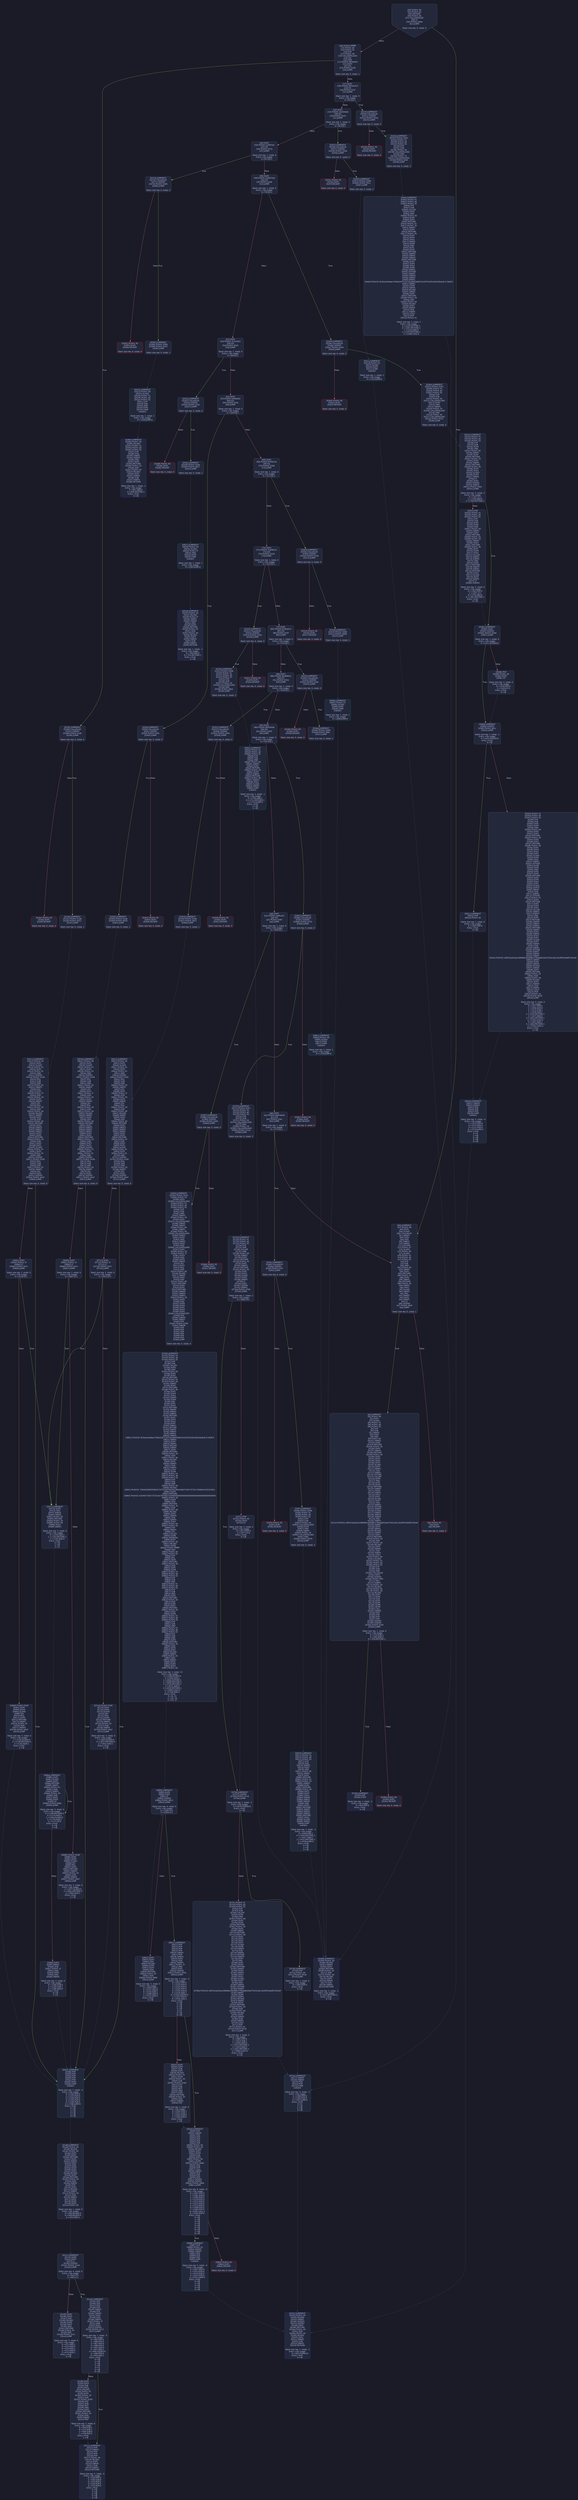 digraph G {
    node [shape=box, style="filled, rounded", color="#565f89", fontcolor="#c0caf5", fontname="Helvetica", fillcolor="#24283b"];
    edge [color="#414868", fontcolor="#c0caf5", fontname="Helvetica"];
    bgcolor="#1a1b26";
    0 [ label = "[00] PUSH1 60
[02] PUSH1 40
[04] MSTORE
[05] PUSH1 04
[07] CALLDATASIZE
[08] LT
[09] PUSH2 00b6
[0c] JUMPI

Stack size req: 0, sizeΔ: 0
" shape = invhouse]
    1 [ label = "[0d] PUSH4 ffffffff
[12] PUSH1 e0
[14] PUSH1 02
[16] EXP
[17] PUSH1 00
[19] CALLDATALOAD
[1a] DIV
[1b] AND
[1c] PUSH4 06fdde03
[21] DUP2
[22] EQ
[23] PUSH2 0195
[26] JUMPI

Stack size req: 0, sizeΔ: 1
"]
    2 [ label = "[27] DUP1
[28] PUSH4 095ea7b3
[2d] EQ
[2e] PUSH2 021f
[31] JUMPI

Stack size req: 1, sizeΔ: 0
Entry->Op usage:
	0->45:EQ:1
"]
    3 [ label = "[32] DUP1
[33] PUSH4 18160ddd
[38] EQ
[39] PUSH2 0255
[3c] JUMPI

Stack size req: 1, sizeΔ: 0
Entry->Op usage:
	0->56:EQ:1
"]
    4 [ label = "[3d] DUP1
[3e] PUSH4 2194f3a2
[43] EQ
[44] PUSH2 027a
[47] JUMPI

Stack size req: 1, sizeΔ: 0
Entry->Op usage:
	0->67:EQ:1
"]
    5 [ label = "[48] DUP1
[49] PUSH4 23b872dd
[4e] EQ
[4f] PUSH2 02a9
[52] JUMPI

Stack size req: 1, sizeΔ: 0
Entry->Op usage:
	0->78:EQ:1
"]
    6 [ label = "[53] DUP1
[54] PUSH4 313ce567
[59] EQ
[5a] PUSH2 02d1
[5d] JUMPI

Stack size req: 1, sizeΔ: 0
Entry->Op usage:
	0->89:EQ:1
"]
    7 [ label = "[5e] DUP1
[5f] PUSH4 54fd4d50
[64] EQ
[65] PUSH2 02fa
[68] JUMPI

Stack size req: 1, sizeΔ: 0
Entry->Op usage:
	0->100:EQ:1
"]
    8 [ label = "[69] DUP1
[6a] PUSH4 65f2bc2e
[6f] EQ
[70] PUSH2 030d
[73] JUMPI

Stack size req: 1, sizeΔ: 0
Entry->Op usage:
	0->111:EQ:1
"]
    9 [ label = "[74] DUP1
[75] PUSH4 70a08231
[7a] EQ
[7b] PUSH2 0320
[7e] JUMPI

Stack size req: 1, sizeΔ: 0
Entry->Op usage:
	0->122:EQ:1
"]
    10 [ label = "[7f] DUP1
[80] PUSH4 933ba413
[85] EQ
[86] PUSH2 033f
[89] JUMPI

Stack size req: 1, sizeΔ: 0
Entry->Op usage:
	0->133:EQ:1
"]
    11 [ label = "[8a] DUP1
[8b] PUSH4 95d89b41
[90] EQ
[91] PUSH2 0352
[94] JUMPI

Stack size req: 1, sizeΔ: 0
Entry->Op usage:
	0->144:EQ:1
"]
    12 [ label = "[95] DUP1
[96] PUSH4 a9059cbb
[9b] EQ
[9c] PUSH2 0365
[9f] JUMPI

Stack size req: 1, sizeΔ: 0
Entry->Op usage:
	0->155:EQ:1
"]
    13 [ label = "[a0] DUP1
[a1] PUSH4 cae9ca51
[a6] EQ
[a7] PUSH2 0387
[aa] JUMPI

Stack size req: 1, sizeΔ: 0
Entry->Op usage:
	0->166:EQ:1
"]
    14 [ label = "[ab] DUP1
[ac] PUSH4 dd62ed3e
[b1] EQ
[b2] PUSH2 03ec
[b5] JUMPI

Stack size req: 1, sizeΔ: 0
Entry->Op usage:
	0->177:EQ:1
"]
    15 [ label = "[b6] JUMPDEST
[b7] PUSH1 08
[b9] DUP1
[ba] SLOAD
[bb] CALLVALUE
[bc] SWAP1
[bd] DUP2
[be] ADD
[bf] SWAP1
[c0] SWAP2
[c1] SSTORE
[c2] PUSH1 07
[c4] SLOAD
[c5] PUSH1 09
[c7] SLOAD
[c8] PUSH1 01
[ca] PUSH1 a0
[cc] PUSH1 02
[ce] EXP
[cf] SUB
[d0] AND
[d1] PUSH1 00
[d3] SWAP1
[d4] DUP2
[d5] MSTORE
[d6] PUSH1 20
[d8] DUP2
[d9] SWAP1
[da] MSTORE
[db] PUSH1 40
[dd] SWAP1
[de] SHA3
[df] SLOAD
[e0] SWAP2
[e1] MUL
[e2] SWAP1
[e3] DUP2
[e4] SWAP1
[e5] LT
[e6] ISZERO
[e7] PUSH2 00ef
[ea] JUMPI

Stack size req: 0, sizeΔ: 1
"]
    16 [ label = "[eb] PUSH1 00
[ed] DUP1
[ee] REVERT

Stack size req: 0, sizeΔ: 0
" color = "red"]
    17 [ label = "[ef] JUMPDEST
[f0] PUSH1 09
[f2] DUP1
[f3] SLOAD
[f4] PUSH1 01
[f6] PUSH1 a0
[f8] PUSH1 02
[fa] EXP
[fb] SUB
[fc] SWAP1
[fd] DUP2
[fe] AND
[ff] PUSH1 00
[0101] SWAP1
[0102] DUP2
[0103] MSTORE
[0104] PUSH1 20
[0106] DUP2
[0107] SWAP1
[0108] MSTORE
[0109] PUSH1 40
[010b] DUP1
[010c] DUP3
[010d] SHA3
[010e] DUP1
[010f] SLOAD
[0110] DUP7
[0111] SWAP1
[0112] SUB
[0113] SWAP1
[0114] SSTORE
[0115] CALLER
[0116] DUP4
[0117] AND
[0118] DUP1
[0119] DUP4
[011a] MSTORE
[011b] SWAP2
[011c] DUP2
[011d] SWAP1
[011e] SHA3
[011f] DUP1
[0120] SLOAD
[0121] DUP7
[0122] ADD
[0123] SWAP1
[0124] SSTORE
[0125] SWAP3
[0126] SLOAD
[0127] SWAP1
[0128] SWAP3
[0129] SWAP2
[012a] AND
[012b] SWAP1
[012c] PUSH32 ddf252ad1be2c89b69c2b068fc378daa952ba7f163c4a11628f55a4df523b3ef
[014d] SWAP1
[014e] DUP5
[014f] SWAP1
[0150] MLOAD
[0151] SWAP1
[0152] DUP2
[0153] MSTORE
[0154] PUSH1 20
[0156] ADD
[0157] PUSH1 40
[0159] MLOAD
[015a] DUP1
[015b] SWAP2
[015c] SUB
[015d] SWAP1
[015e] LOG3
[015f] PUSH1 09
[0161] SLOAD
[0162] PUSH1 01
[0164] PUSH1 a0
[0166] PUSH1 02
[0168] EXP
[0169] SUB
[016a] AND
[016b] CALLVALUE
[016c] DUP1
[016d] ISZERO
[016e] PUSH2 08fc
[0171] MUL
[0172] SWAP1
[0173] PUSH1 40
[0175] MLOAD
[0176] PUSH1 00
[0178] PUSH1 40
[017a] MLOAD
[017b] DUP1
[017c] DUP4
[017d] SUB
[017e] DUP2
[017f] DUP6
[0180] DUP9
[0181] DUP9
[0182] CALL
[0183] SWAP4
[0184] POP
[0185] POP
[0186] POP
[0187] POP
[0188] ISZERO
[0189] ISZERO
[018a] PUSH2 0192
[018d] JUMPI

Stack size req: 1, sizeΔ: 0
Entry->Op usage:
	0->274:SUB:1
	0->290:ADD:0
	0->339:MSTORE:1
"]
    18 [ label = "[018e] PUSH1 00
[0190] DUP1
[0191] REVERT

Stack size req: 0, sizeΔ: 0
" color = "red"]
    19 [ label = "[0192] JUMPDEST
[0193] POP
[0194] STOP

Stack size req: 1, sizeΔ: -1
Entry->Op usage:
	0->403:POP:0
Entry->Exit:
	0->😵
" color = "darkblue"]
    20 [ label = "[0195] JUMPDEST
[0196] CALLVALUE
[0197] ISZERO
[0198] PUSH2 01a0
[019b] JUMPI

Stack size req: 0, sizeΔ: 0
"]
    21 [ label = "[019c] PUSH1 00
[019e] DUP1
[019f] REVERT

Stack size req: 0, sizeΔ: 0
" color = "red"]
    22 [ label = "[01a0] JUMPDEST
[01a1] PUSH2 01a8
[01a4] PUSH2 0411
[01a7] JUMP

Stack size req: 0, sizeΔ: 1
"]
    23 [ label = "[01a8] JUMPDEST
[01a9] PUSH1 40
[01ab] MLOAD
[01ac] PUSH1 20
[01ae] DUP1
[01af] DUP3
[01b0] MSTORE
[01b1] DUP2
[01b2] SWAP1
[01b3] DUP2
[01b4] ADD
[01b5] DUP4
[01b6] DUP2
[01b7] DUP2
[01b8] MLOAD
[01b9] DUP2
[01ba] MSTORE
[01bb] PUSH1 20
[01bd] ADD
[01be] SWAP2
[01bf] POP
[01c0] DUP1
[01c1] MLOAD
[01c2] SWAP1
[01c3] PUSH1 20
[01c5] ADD
[01c6] SWAP1
[01c7] DUP1
[01c8] DUP4
[01c9] DUP4
[01ca] PUSH1 00

Stack size req: 1, sizeΔ: 9
Entry->Op usage:
	0->440:MLOAD:0
	0->449:MLOAD:0
	0->453:ADD:1
"]
    24 [ label = "[01cc] JUMPDEST
[01cd] DUP4
[01ce] DUP2
[01cf] LT
[01d0] ISZERO
[01d1] PUSH2 01e4
[01d4] JUMPI

Stack size req: 4, sizeΔ: 0
Entry->Op usage:
	0->463:LT:0
	3->463:LT:1
"]
    25 [ label = "[01d5] DUP1
[01d6] DUP3
[01d7] ADD
[01d8] MLOAD
[01d9] DUP4
[01da] DUP3
[01db] ADD
[01dc] MSTORE
[01dd] PUSH1 20
[01df] ADD
[01e0] PUSH2 01cc
[01e3] JUMP

Stack size req: 3, sizeΔ: 0
Entry->Op usage:
	0->471:ADD:1
	0->475:ADD:0
	0->479:ADD:1
	1->471:ADD:0
	2->475:ADD:1
Entry->Exit:
	0->😵
"]
    26 [ label = "[01e4] JUMPDEST
[01e5] POP
[01e6] POP
[01e7] POP
[01e8] POP
[01e9] SWAP1
[01ea] POP
[01eb] SWAP1
[01ec] DUP2
[01ed] ADD
[01ee] SWAP1
[01ef] PUSH1 1f
[01f1] AND
[01f2] DUP1
[01f3] ISZERO
[01f4] PUSH2 0211
[01f7] JUMPI

Stack size req: 7, sizeΔ: -5
Entry->Op usage:
	0->485:POP:0
	1->486:POP:0
	2->487:POP:0
	3->488:POP:0
	4->493:ADD:0
	4->497:AND:1
	4->499:ISZERO:0
	5->490:POP:0
	6->493:ADD:1
Entry->Exit:
	0->😵
	1->😵
	2->😵
	3->😵
	4->0
	5->😵
	6->😵
"]
    27 [ label = "[01f8] DUP1
[01f9] DUP3
[01fa] SUB
[01fb] DUP1
[01fc] MLOAD
[01fd] PUSH1 01
[01ff] DUP4
[0200] PUSH1 20
[0202] SUB
[0203] PUSH2 0100
[0206] EXP
[0207] SUB
[0208] NOT
[0209] AND
[020a] DUP2
[020b] MSTORE
[020c] PUSH1 20
[020e] ADD
[020f] SWAP2
[0210] POP

Stack size req: 2, sizeΔ: 0
Entry->Op usage:
	0->506:SUB:1
	0->514:SUB:1
	1->506:SUB:0
	1->528:POP:0
Entry->Exit:
	1->😵
"]
    28 [ label = "[0211] JUMPDEST
[0212] POP
[0213] SWAP3
[0214] POP
[0215] POP
[0216] POP
[0217] PUSH1 40
[0219] MLOAD
[021a] DUP1
[021b] SWAP2
[021c] SUB
[021d] SWAP1
[021e] RETURN

Stack size req: 5, sizeΔ: -5
Entry->Op usage:
	0->530:POP:0
	1->540:SUB:0
	2->533:POP:0
	3->534:POP:0
	4->532:POP:0
Entry->Exit:
	0->😵
	1->😵
	2->😵
	3->😵
	4->😵
" color = "darkblue"]
    29 [ label = "[021f] JUMPDEST
[0220] CALLVALUE
[0221] ISZERO
[0222] PUSH2 022a
[0225] JUMPI

Stack size req: 0, sizeΔ: 0
"]
    30 [ label = "[0226] PUSH1 00
[0228] DUP1
[0229] REVERT

Stack size req: 0, sizeΔ: 0
" color = "red"]
    31 [ label = "[022a] JUMPDEST
[022b] PUSH2 0241
[022e] PUSH1 01
[0230] PUSH1 a0
[0232] PUSH1 02
[0234] EXP
[0235] SUB
[0236] PUSH1 04
[0238] CALLDATALOAD
[0239] AND
[023a] PUSH1 24
[023c] CALLDATALOAD
[023d] PUSH2 04af
[0240] JUMP

Stack size req: 0, sizeΔ: 3
"]
    32 [ label = "[0241] JUMPDEST
[0242] PUSH1 40
[0244] MLOAD
[0245] SWAP1
[0246] ISZERO
[0247] ISZERO
[0248] DUP2
[0249] MSTORE
[024a] PUSH1 20
[024c] ADD
[024d] PUSH1 40
[024f] MLOAD
[0250] DUP1
[0251] SWAP2
[0252] SUB
[0253] SWAP1
[0254] RETURN

Stack size req: 1, sizeΔ: -1
Entry->Op usage:
	0->582:ISZERO:0
Entry->Exit:
	0->😵
" color = "darkblue"]
    33 [ label = "[0255] JUMPDEST
[0256] CALLVALUE
[0257] ISZERO
[0258] PUSH2 0260
[025b] JUMPI

Stack size req: 0, sizeΔ: 0
"]
    34 [ label = "[025c] PUSH1 00
[025e] DUP1
[025f] REVERT

Stack size req: 0, sizeΔ: 0
" color = "red"]
    35 [ label = "[0260] JUMPDEST
[0261] PUSH2 0268
[0264] PUSH2 051c
[0267] JUMP

Stack size req: 0, sizeΔ: 1
"]
    36 [ label = "[0268] JUMPDEST
[0269] PUSH1 40
[026b] MLOAD
[026c] SWAP1
[026d] DUP2
[026e] MSTORE
[026f] PUSH1 20
[0271] ADD
[0272] PUSH1 40
[0274] MLOAD
[0275] DUP1
[0276] SWAP2
[0277] SUB
[0278] SWAP1
[0279] RETURN

Stack size req: 1, sizeΔ: -1
Entry->Op usage:
	0->622:MSTORE:1
Entry->Exit:
	0->😵
" color = "darkblue"]
    37 [ label = "[027a] JUMPDEST
[027b] CALLVALUE
[027c] ISZERO
[027d] PUSH2 0285
[0280] JUMPI

Stack size req: 0, sizeΔ: 0
"]
    38 [ label = "[0281] PUSH1 00
[0283] DUP1
[0284] REVERT

Stack size req: 0, sizeΔ: 0
" color = "red"]
    39 [ label = "[0285] JUMPDEST
[0286] PUSH2 028d
[0289] PUSH2 0522
[028c] JUMP

Stack size req: 0, sizeΔ: 1
"]
    40 [ label = "[028d] JUMPDEST
[028e] PUSH1 40
[0290] MLOAD
[0291] PUSH1 01
[0293] PUSH1 a0
[0295] PUSH1 02
[0297] EXP
[0298] SUB
[0299] SWAP1
[029a] SWAP2
[029b] AND
[029c] DUP2
[029d] MSTORE
[029e] PUSH1 20
[02a0] ADD
[02a1] PUSH1 40
[02a3] MLOAD
[02a4] DUP1
[02a5] SWAP2
[02a6] SUB
[02a7] SWAP1
[02a8] RETURN

Stack size req: 1, sizeΔ: -1
Entry->Op usage:
	0->667:AND:0
	0->669:MSTORE:1
Entry->Exit:
	0->😵
" color = "darkblue"]
    41 [ label = "[02a9] JUMPDEST
[02aa] CALLVALUE
[02ab] ISZERO
[02ac] PUSH2 02b4
[02af] JUMPI

Stack size req: 0, sizeΔ: 0
"]
    42 [ label = "[02b0] PUSH1 00
[02b2] DUP1
[02b3] REVERT

Stack size req: 0, sizeΔ: 0
" color = "red"]
    43 [ label = "[02b4] JUMPDEST
[02b5] PUSH2 0241
[02b8] PUSH1 01
[02ba] PUSH1 a0
[02bc] PUSH1 02
[02be] EXP
[02bf] SUB
[02c0] PUSH1 04
[02c2] CALLDATALOAD
[02c3] DUP2
[02c4] AND
[02c5] SWAP1
[02c6] PUSH1 24
[02c8] CALLDATALOAD
[02c9] AND
[02ca] PUSH1 44
[02cc] CALLDATALOAD
[02cd] PUSH2 0531
[02d0] JUMP

Stack size req: 0, sizeΔ: 4
"]
    44 [ label = "[02d1] JUMPDEST
[02d2] CALLVALUE
[02d3] ISZERO
[02d4] PUSH2 02dc
[02d7] JUMPI

Stack size req: 0, sizeΔ: 0
"]
    45 [ label = "[02d8] PUSH1 00
[02da] DUP1
[02db] REVERT

Stack size req: 0, sizeΔ: 0
" color = "red"]
    46 [ label = "[02dc] JUMPDEST
[02dd] PUSH2 02e4
[02e0] PUSH2 0627
[02e3] JUMP

Stack size req: 0, sizeΔ: 1
"]
    47 [ label = "[02e4] JUMPDEST
[02e5] PUSH1 40
[02e7] MLOAD
[02e8] PUSH1 ff
[02ea] SWAP1
[02eb] SWAP2
[02ec] AND
[02ed] DUP2
[02ee] MSTORE
[02ef] PUSH1 20
[02f1] ADD
[02f2] PUSH1 40
[02f4] MLOAD
[02f5] DUP1
[02f6] SWAP2
[02f7] SUB
[02f8] SWAP1
[02f9] RETURN

Stack size req: 1, sizeΔ: -1
Entry->Op usage:
	0->748:AND:0
	0->750:MSTORE:1
Entry->Exit:
	0->😵
" color = "darkblue"]
    48 [ label = "[02fa] JUMPDEST
[02fb] CALLVALUE
[02fc] ISZERO
[02fd] PUSH2 0305
[0300] JUMPI

Stack size req: 0, sizeΔ: 0
"]
    49 [ label = "[0301] PUSH1 00
[0303] DUP1
[0304] REVERT

Stack size req: 0, sizeΔ: 0
" color = "red"]
    50 [ label = "[0305] JUMPDEST
[0306] PUSH2 01a8
[0309] PUSH2 0630
[030c] JUMP

Stack size req: 0, sizeΔ: 1
"]
    51 [ label = "[030d] JUMPDEST
[030e] CALLVALUE
[030f] ISZERO
[0310] PUSH2 0318
[0313] JUMPI

Stack size req: 0, sizeΔ: 0
"]
    52 [ label = "[0314] PUSH1 00
[0316] DUP1
[0317] REVERT

Stack size req: 0, sizeΔ: 0
" color = "red"]
    53 [ label = "[0318] JUMPDEST
[0319] PUSH2 0268
[031c] PUSH2 069b
[031f] JUMP

Stack size req: 0, sizeΔ: 1
"]
    54 [ label = "[0320] JUMPDEST
[0321] CALLVALUE
[0322] ISZERO
[0323] PUSH2 032b
[0326] JUMPI

Stack size req: 0, sizeΔ: 0
"]
    55 [ label = "[0327] PUSH1 00
[0329] DUP1
[032a] REVERT

Stack size req: 0, sizeΔ: 0
" color = "red"]
    56 [ label = "[032b] JUMPDEST
[032c] PUSH2 0268
[032f] PUSH1 01
[0331] PUSH1 a0
[0333] PUSH1 02
[0335] EXP
[0336] SUB
[0337] PUSH1 04
[0339] CALLDATALOAD
[033a] AND
[033b] PUSH2 06a1
[033e] JUMP

Stack size req: 0, sizeΔ: 2
"]
    57 [ label = "[033f] JUMPDEST
[0340] CALLVALUE
[0341] ISZERO
[0342] PUSH2 034a
[0345] JUMPI

Stack size req: 0, sizeΔ: 0
"]
    58 [ label = "[0346] PUSH1 00
[0348] DUP1
[0349] REVERT

Stack size req: 0, sizeΔ: 0
" color = "red"]
    59 [ label = "[034a] JUMPDEST
[034b] PUSH2 0268
[034e] PUSH2 06bc
[0351] JUMP

Stack size req: 0, sizeΔ: 1
"]
    60 [ label = "[0352] JUMPDEST
[0353] CALLVALUE
[0354] ISZERO
[0355] PUSH2 035d
[0358] JUMPI

Stack size req: 0, sizeΔ: 0
"]
    61 [ label = "[0359] PUSH1 00
[035b] DUP1
[035c] REVERT

Stack size req: 0, sizeΔ: 0
" color = "red"]
    62 [ label = "[035d] JUMPDEST
[035e] PUSH2 01a8
[0361] PUSH2 06c2
[0364] JUMP

Stack size req: 0, sizeΔ: 1
"]
    63 [ label = "[0365] JUMPDEST
[0366] CALLVALUE
[0367] ISZERO
[0368] PUSH2 0370
[036b] JUMPI

Stack size req: 0, sizeΔ: 0
"]
    64 [ label = "[036c] PUSH1 00
[036e] DUP1
[036f] REVERT

Stack size req: 0, sizeΔ: 0
" color = "red"]
    65 [ label = "[0370] JUMPDEST
[0371] PUSH2 0241
[0374] PUSH1 01
[0376] PUSH1 a0
[0378] PUSH1 02
[037a] EXP
[037b] SUB
[037c] PUSH1 04
[037e] CALLDATALOAD
[037f] AND
[0380] PUSH1 24
[0382] CALLDATALOAD
[0383] PUSH2 072d
[0386] JUMP

Stack size req: 0, sizeΔ: 3
"]
    66 [ label = "[0387] JUMPDEST
[0388] CALLVALUE
[0389] ISZERO
[038a] PUSH2 0392
[038d] JUMPI

Stack size req: 0, sizeΔ: 0
"]
    67 [ label = "[038e] PUSH1 00
[0390] DUP1
[0391] REVERT

Stack size req: 0, sizeΔ: 0
" color = "red"]
    68 [ label = "[0392] JUMPDEST
[0393] PUSH2 0241
[0396] PUSH1 04
[0398] DUP1
[0399] CALLDATALOAD
[039a] PUSH1 01
[039c] PUSH1 a0
[039e] PUSH1 02
[03a0] EXP
[03a1] SUB
[03a2] AND
[03a3] SWAP1
[03a4] PUSH1 24
[03a6] DUP1
[03a7] CALLDATALOAD
[03a8] SWAP2
[03a9] SWAP1
[03aa] PUSH1 64
[03ac] SWAP1
[03ad] PUSH1 44
[03af] CALLDATALOAD
[03b0] SWAP1
[03b1] DUP2
[03b2] ADD
[03b3] SWAP1
[03b4] DUP4
[03b5] ADD
[03b6] CALLDATALOAD
[03b7] DUP1
[03b8] PUSH1 20
[03ba] PUSH1 1f
[03bc] DUP3
[03bd] ADD
[03be] DUP2
[03bf] SWAP1
[03c0] DIV
[03c1] DUP2
[03c2] MUL
[03c3] ADD
[03c4] PUSH1 40
[03c6] MLOAD
[03c7] SWAP1
[03c8] DUP2
[03c9] ADD
[03ca] PUSH1 40
[03cc] MSTORE
[03cd] DUP2
[03ce] DUP2
[03cf] MSTORE
[03d0] SWAP3
[03d1] SWAP2
[03d2] SWAP1
[03d3] PUSH1 20
[03d5] DUP5
[03d6] ADD
[03d7] DUP4
[03d8] DUP4
[03d9] DUP1
[03da] DUP3
[03db] DUP5
[03dc] CALLDATACOPY
[03dd] POP
[03de] SWAP5
[03df] SWAP7
[03e0] POP
[03e1] PUSH2 07d0
[03e4] SWAP6
[03e5] POP
[03e6] POP
[03e7] POP
[03e8] POP
[03e9] POP
[03ea] POP
[03eb] JUMP

Stack size req: 0, sizeΔ: 4
"]
    69 [ label = "[03ec] JUMPDEST
[03ed] CALLVALUE
[03ee] ISZERO
[03ef] PUSH2 03f7
[03f2] JUMPI

Stack size req: 0, sizeΔ: 0
"]
    70 [ label = "[03f3] PUSH1 00
[03f5] DUP1
[03f6] REVERT

Stack size req: 0, sizeΔ: 0
" color = "red"]
    71 [ label = "[03f7] JUMPDEST
[03f8] PUSH2 0268
[03fb] PUSH1 01
[03fd] PUSH1 a0
[03ff] PUSH1 02
[0401] EXP
[0402] SUB
[0403] PUSH1 04
[0405] CALLDATALOAD
[0406] DUP2
[0407] AND
[0408] SWAP1
[0409] PUSH1 24
[040b] CALLDATALOAD
[040c] AND
[040d] PUSH2 0970
[0410] JUMP

Stack size req: 0, sizeΔ: 3
"]
    72 [ label = "[0411] JUMPDEST
[0412] PUSH1 03
[0414] DUP1
[0415] SLOAD
[0416] PUSH1 01
[0418] DUP2
[0419] PUSH1 01
[041b] AND
[041c] ISZERO
[041d] PUSH2 0100
[0420] MUL
[0421] SUB
[0422] AND
[0423] PUSH1 02
[0425] SWAP1
[0426] DIV
[0427] DUP1
[0428] PUSH1 1f
[042a] ADD
[042b] PUSH1 20
[042d] DUP1
[042e] SWAP2
[042f] DIV
[0430] MUL
[0431] PUSH1 20
[0433] ADD
[0434] PUSH1 40
[0436] MLOAD
[0437] SWAP1
[0438] DUP2
[0439] ADD
[043a] PUSH1 40
[043c] MSTORE
[043d] DUP1
[043e] SWAP3
[043f] SWAP2
[0440] SWAP1
[0441] DUP2
[0442] DUP2
[0443] MSTORE
[0444] PUSH1 20
[0446] ADD
[0447] DUP3
[0448] DUP1
[0449] SLOAD
[044a] PUSH1 01
[044c] DUP2
[044d] PUSH1 01
[044f] AND
[0450] ISZERO
[0451] PUSH2 0100
[0454] MUL
[0455] SUB
[0456] AND
[0457] PUSH1 02
[0459] SWAP1
[045a] DIV
[045b] DUP1
[045c] ISZERO
[045d] PUSH2 04a7
[0460] JUMPI

Stack size req: 0, sizeΔ: 6
"]
    73 [ label = "[0461] DUP1
[0462] PUSH1 1f
[0464] LT
[0465] PUSH2 047c
[0468] JUMPI

Stack size req: 1, sizeΔ: 0
Entry->Op usage:
	0->1124:LT:1
"]
    74 [ label = "[0469] PUSH2 0100
[046c] DUP1
[046d] DUP4
[046e] SLOAD
[046f] DIV
[0470] MUL
[0471] DUP4
[0472] MSTORE
[0473] SWAP2
[0474] PUSH1 20
[0476] ADD
[0477] SWAP2
[0478] PUSH2 04a7
[047b] JUMP

Stack size req: 3, sizeΔ: 0
Entry->Op usage:
	1->1134:SLOAD:0
	2->1138:MSTORE:0
	2->1142:ADD:1
Entry->Exit:
	2->😵
"]
    75 [ label = "[047c] JUMPDEST
[047d] DUP3
[047e] ADD
[047f] SWAP2
[0480] SWAP1
[0481] PUSH1 00
[0483] MSTORE
[0484] PUSH1 20
[0486] PUSH1 00
[0488] SHA3
[0489] SWAP1

Stack size req: 3, sizeΔ: 0
Entry->Op usage:
	0->1150:ADD:1
	1->1155:MSTORE:1
	2->1150:ADD:0
Entry->Exit:
	0->😵
	1->😵
	2->0
"]
    76 [ label = "[048a] JUMPDEST
[048b] DUP2
[048c] SLOAD
[048d] DUP2
[048e] MSTORE
[048f] SWAP1
[0490] PUSH1 01
[0492] ADD
[0493] SWAP1
[0494] PUSH1 20
[0496] ADD
[0497] DUP1
[0498] DUP4
[0499] GT
[049a] PUSH2 048a
[049d] JUMPI

Stack size req: 3, sizeΔ: 0
Entry->Op usage:
	0->1166:MSTORE:0
	0->1174:ADD:1
	1->1164:SLOAD:0
	1->1170:ADD:1
	2->1177:GT:0
Entry->Exit:
	0->😵
	1->😵
"]
    77 [ label = "[049e] DUP3
[049f] SWAP1
[04a0] SUB
[04a1] PUSH1 1f
[04a3] AND
[04a4] DUP3
[04a5] ADD
[04a6] SWAP2

Stack size req: 3, sizeΔ: 0
Entry->Op usage:
	0->1184:SUB:0
	2->1184:SUB:1
	2->1189:ADD:0
Entry->Exit:
	0->😵
	2->0
"]
    78 [ label = "[04a7] JUMPDEST
[04a8] POP
[04a9] POP
[04aa] POP
[04ab] POP
[04ac] POP
[04ad] DUP2
[04ae] JUMP
Indirect!

Stack size req: 7, sizeΔ: -5
Entry->Op usage:
	0->1192:POP:0
	1->1193:POP:0
	2->1194:POP:0
	3->1195:POP:0
	4->1196:POP:0
	6->1198:JUMP:0
Entry->Exit:
	0->😵
	1->😵
	2->😵
	3->😵
	4->😵
" color = "teal"]
    79 [ label = "[04af] JUMPDEST
[04b0] PUSH1 01
[04b2] PUSH1 a0
[04b4] PUSH1 02
[04b6] EXP
[04b7] SUB
[04b8] CALLER
[04b9] DUP2
[04ba] AND
[04bb] PUSH1 00
[04bd] DUP2
[04be] DUP2
[04bf] MSTORE
[04c0] PUSH1 01
[04c2] PUSH1 20
[04c4] SWAP1
[04c5] DUP2
[04c6] MSTORE
[04c7] PUSH1 40
[04c9] DUP1
[04ca] DUP4
[04cb] SHA3
[04cc] SWAP5
[04cd] DUP8
[04ce] AND
[04cf] DUP1
[04d0] DUP5
[04d1] MSTORE
[04d2] SWAP5
[04d3] SWAP1
[04d4] SWAP2
[04d5] MSTORE
[04d6] DUP1
[04d7] DUP3
[04d8] SHA3
[04d9] DUP6
[04da] SWAP1
[04db] SSTORE
[04dc] SWAP1
[04dd] SWAP3
[04de] SWAP2
[04df] SWAP1
[04e0] PUSH32 8c5be1e5ebec7d5bd14f71427d1e84f3dd0314c0f7b2291e5b200ac8c7c3b925
[0501] SWAP1
[0502] DUP6
[0503] SWAP1
[0504] MLOAD
[0505] SWAP1
[0506] DUP2
[0507] MSTORE
[0508] PUSH1 20
[050a] ADD
[050b] PUSH1 40
[050d] MLOAD
[050e] DUP1
[050f] SWAP2
[0510] SUB
[0511] SWAP1
[0512] LOG3
[0513] POP
[0514] PUSH1 01

Stack size req: 2, sizeΔ: 1
Entry->Op usage:
	0->1243:SSTORE:1
	0->1287:MSTORE:1
	1->1230:AND:0
	1->1233:MSTORE:1
	1->1298:LOG3:4
"]
    80 [ label = "[0516] JUMPDEST
[0517] SWAP3
[0518] SWAP2
[0519] POP
[051a] POP
[051b] JUMP
Indirect!

Stack size req: 4, sizeΔ: -3
Entry->Op usage:
	1->1306:POP:0
	2->1305:POP:0
	3->1307:JUMP:0
Entry->Exit:
	0->0
	1->😵
	2->😵
	3->😵
" color = "teal"]
    81 [ label = "[051c] JUMPDEST
[051d] PUSH1 02
[051f] SLOAD
[0520] DUP2
[0521] JUMP
Indirect!

Stack size req: 1, sizeΔ: 1
Entry->Op usage:
	0->1313:JUMP:0
" color = "teal"]
    82 [ label = "[0522] JUMPDEST
[0523] PUSH1 09
[0525] SLOAD
[0526] PUSH1 01
[0528] PUSH1 a0
[052a] PUSH1 02
[052c] EXP
[052d] SUB
[052e] AND
[052f] DUP2
[0530] JUMP
Indirect!

Stack size req: 1, sizeΔ: 1
Entry->Op usage:
	0->1328:JUMP:0
" color = "teal"]
    83 [ label = "[0531] JUMPDEST
[0532] PUSH1 01
[0534] PUSH1 a0
[0536] PUSH1 02
[0538] EXP
[0539] SUB
[053a] DUP4
[053b] AND
[053c] PUSH1 00
[053e] SWAP1
[053f] DUP2
[0540] MSTORE
[0541] PUSH1 20
[0543] DUP2
[0544] SWAP1
[0545] MSTORE
[0546] PUSH1 40
[0548] DUP2
[0549] SHA3
[054a] SLOAD
[054b] DUP3
[054c] SWAP1
[054d] LT
[054e] DUP1
[054f] ISZERO
[0550] SWAP1
[0551] PUSH2 0581
[0554] JUMPI

Stack size req: 3, sizeΔ: 2
Entry->Op usage:
	0->1357:LT:1
	2->1339:AND:0
	2->1344:MSTORE:1
"]
    84 [ label = "[0555] POP
[0556] PUSH1 01
[0558] PUSH1 a0
[055a] PUSH1 02
[055c] EXP
[055d] SUB
[055e] DUP1
[055f] DUP6
[0560] AND
[0561] PUSH1 00
[0563] SWAP1
[0564] DUP2
[0565] MSTORE
[0566] PUSH1 01
[0568] PUSH1 20
[056a] SWAP1
[056b] DUP2
[056c] MSTORE
[056d] PUSH1 40
[056f] DUP1
[0570] DUP4
[0571] SHA3
[0572] CALLER
[0573] SWAP1
[0574] SWAP5
[0575] AND
[0576] DUP4
[0577] MSTORE
[0578] SWAP3
[0579] SWAP1
[057a] MSTORE
[057b] SHA3
[057c] SLOAD
[057d] DUP3
[057e] SWAP1
[057f] LT
[0580] ISZERO

Stack size req: 5, sizeΔ: 0
Entry->Op usage:
	0->1365:POP:0
	2->1407:LT:1
	4->1376:AND:0
	4->1381:MSTORE:1
Entry->Exit:
	0->😵
"]
    85 [ label = "[0581] JUMPDEST
[0582] DUP1
[0583] ISZERO
[0584] PUSH2 058d
[0587] JUMPI

Stack size req: 1, sizeΔ: 0
Entry->Op usage:
	0->1411:ISZERO:0
"]
    86 [ label = "[0588] POP
[0589] PUSH1 00
[058b] DUP3
[058c] GT

Stack size req: 3, sizeΔ: 0
Entry->Op usage:
	0->1416:POP:0
	2->1420:GT:0
Entry->Exit:
	0->😵
"]
    87 [ label = "[058d] JUMPDEST
[058e] ISZERO
[058f] PUSH2 061c
[0592] JUMPI

Stack size req: 1, sizeΔ: -1
Entry->Op usage:
	0->1422:ISZERO:0
Entry->Exit:
	0->😵
"]
    88 [ label = "[0593] PUSH1 01
[0595] PUSH1 a0
[0597] PUSH1 02
[0599] EXP
[059a] SUB
[059b] DUP1
[059c] DUP5
[059d] AND
[059e] PUSH1 00
[05a0] DUP2
[05a1] DUP2
[05a2] MSTORE
[05a3] PUSH1 20
[05a5] DUP2
[05a6] DUP2
[05a7] MSTORE
[05a8] PUSH1 40
[05aa] DUP1
[05ab] DUP4
[05ac] SHA3
[05ad] DUP1
[05ae] SLOAD
[05af] DUP9
[05b0] ADD
[05b1] SWAP1
[05b2] SSTORE
[05b3] DUP9
[05b4] DUP6
[05b5] AND
[05b6] DUP1
[05b7] DUP5
[05b8] MSTORE
[05b9] DUP2
[05ba] DUP5
[05bb] SHA3
[05bc] DUP1
[05bd] SLOAD
[05be] DUP10
[05bf] SWAP1
[05c0] SUB
[05c1] SWAP1
[05c2] SSTORE
[05c3] PUSH1 01
[05c5] DUP4
[05c6] MSTORE
[05c7] DUP2
[05c8] DUP5
[05c9] SHA3
[05ca] CALLER
[05cb] SWAP1
[05cc] SWAP7
[05cd] AND
[05ce] DUP5
[05cf] MSTORE
[05d0] SWAP5
[05d1] SWAP1
[05d2] SWAP2
[05d3] MSTORE
[05d4] SWAP1
[05d5] DUP2
[05d6] SWAP1
[05d7] SHA3
[05d8] DUP1
[05d9] SLOAD
[05da] DUP7
[05db] SWAP1
[05dc] SUB
[05dd] SWAP1
[05de] SSTORE
[05df] SWAP1
[05e0] SWAP2
[05e1] SWAP1
[05e2] PUSH32 ddf252ad1be2c89b69c2b068fc378daa952ba7f163c4a11628f55a4df523b3ef
[0603] SWAP1
[0604] DUP6
[0605] SWAP1
[0606] MLOAD
[0607] SWAP1
[0608] DUP2
[0609] MSTORE
[060a] PUSH1 20
[060c] ADD
[060d] PUSH1 40
[060f] MLOAD
[0610] DUP1
[0611] SWAP2
[0612] SUB
[0613] SWAP1
[0614] LOG3
[0615] POP
[0616] PUSH1 01
[0618] PUSH2 0620
[061b] JUMP

Stack size req: 4, sizeΔ: 0
Entry->Op usage:
	0->1557:POP:0
	1->1456:ADD:0
	1->1472:SUB:1
	1->1500:SUB:1
	1->1545:MSTORE:1
	2->1437:AND:0
	2->1442:MSTORE:1
	2->1556:LOG3:4
	3->1461:AND:1
	3->1464:MSTORE:1
	3->1556:LOG3:3
Entry->Exit:
	0->😵
"]
    89 [ label = "[061c] JUMPDEST
[061d] POP
[061e] PUSH1 00

Stack size req: 1, sizeΔ: 0
Entry->Op usage:
	0->1565:POP:0
Entry->Exit:
	0->😵
"]
    90 [ label = "[0620] JUMPDEST
[0621] SWAP4
[0622] SWAP3
[0623] POP
[0624] POP
[0625] POP
[0626] JUMP
Indirect!

Stack size req: 5, sizeΔ: -4
Entry->Op usage:
	1->1572:POP:0
	2->1573:POP:0
	3->1571:POP:0
	4->1574:JUMP:0
Entry->Exit:
	0->0
	1->😵
	2->😵
	3->😵
	4->😵
" color = "teal"]
    91 [ label = "[0627] JUMPDEST
[0628] PUSH1 04
[062a] SLOAD
[062b] PUSH1 ff
[062d] AND
[062e] DUP2
[062f] JUMP
Indirect!

Stack size req: 1, sizeΔ: 1
Entry->Op usage:
	0->1583:JUMP:0
" color = "teal"]
    92 [ label = "[0630] JUMPDEST
[0631] PUSH1 06
[0633] DUP1
[0634] SLOAD
[0635] PUSH1 01
[0637] DUP2
[0638] PUSH1 01
[063a] AND
[063b] ISZERO
[063c] PUSH2 0100
[063f] MUL
[0640] SUB
[0641] AND
[0642] PUSH1 02
[0644] SWAP1
[0645] DIV
[0646] DUP1
[0647] PUSH1 1f
[0649] ADD
[064a] PUSH1 20
[064c] DUP1
[064d] SWAP2
[064e] DIV
[064f] MUL
[0650] PUSH1 20
[0652] ADD
[0653] PUSH1 40
[0655] MLOAD
[0656] SWAP1
[0657] DUP2
[0658] ADD
[0659] PUSH1 40
[065b] MSTORE
[065c] DUP1
[065d] SWAP3
[065e] SWAP2
[065f] SWAP1
[0660] DUP2
[0661] DUP2
[0662] MSTORE
[0663] PUSH1 20
[0665] ADD
[0666] DUP3
[0667] DUP1
[0668] SLOAD
[0669] PUSH1 01
[066b] DUP2
[066c] PUSH1 01
[066e] AND
[066f] ISZERO
[0670] PUSH2 0100
[0673] MUL
[0674] SUB
[0675] AND
[0676] PUSH1 02
[0678] SWAP1
[0679] DIV
[067a] DUP1
[067b] ISZERO
[067c] PUSH2 04a7
[067f] JUMPI

Stack size req: 0, sizeΔ: 6
"]
    93 [ label = "[0680] DUP1
[0681] PUSH1 1f
[0683] LT
[0684] PUSH2 047c
[0687] JUMPI

Stack size req: 1, sizeΔ: 0
Entry->Op usage:
	0->1667:LT:1
"]
    94 [ label = "[0688] PUSH2 0100
[068b] DUP1
[068c] DUP4
[068d] SLOAD
[068e] DIV
[068f] MUL
[0690] DUP4
[0691] MSTORE
[0692] SWAP2
[0693] PUSH1 20
[0695] ADD
[0696] SWAP2
[0697] PUSH2 04a7
[069a] JUMP

Stack size req: 3, sizeΔ: 0
Entry->Op usage:
	1->1677:SLOAD:0
	2->1681:MSTORE:0
	2->1685:ADD:1
Entry->Exit:
	2->😵
"]
    95 [ label = "[069b] JUMPDEST
[069c] PUSH1 07
[069e] SLOAD
[069f] DUP2
[06a0] JUMP
Indirect!

Stack size req: 1, sizeΔ: 1
Entry->Op usage:
	0->1696:JUMP:0
" color = "teal"]
    96 [ label = "[06a1] JUMPDEST
[06a2] PUSH1 01
[06a4] PUSH1 a0
[06a6] PUSH1 02
[06a8] EXP
[06a9] SUB
[06aa] AND
[06ab] PUSH1 00
[06ad] SWAP1
[06ae] DUP2
[06af] MSTORE
[06b0] PUSH1 20
[06b2] DUP2
[06b3] SWAP1
[06b4] MSTORE
[06b5] PUSH1 40
[06b7] SWAP1
[06b8] SHA3
[06b9] SLOAD
[06ba] SWAP1
[06bb] JUMP
Indirect!

Stack size req: 2, sizeΔ: -1
Entry->Op usage:
	0->1706:AND:1
	0->1711:MSTORE:1
	1->1723:JUMP:0
Entry->Exit:
	0->😵
	1->😵
" color = "teal"]
    97 [ label = "[06bc] JUMPDEST
[06bd] PUSH1 08
[06bf] SLOAD
[06c0] DUP2
[06c1] JUMP
Indirect!

Stack size req: 1, sizeΔ: 1
Entry->Op usage:
	0->1729:JUMP:0
" color = "teal"]
    98 [ label = "[06c2] JUMPDEST
[06c3] PUSH1 05
[06c5] DUP1
[06c6] SLOAD
[06c7] PUSH1 01
[06c9] DUP2
[06ca] PUSH1 01
[06cc] AND
[06cd] ISZERO
[06ce] PUSH2 0100
[06d1] MUL
[06d2] SUB
[06d3] AND
[06d4] PUSH1 02
[06d6] SWAP1
[06d7] DIV
[06d8] DUP1
[06d9] PUSH1 1f
[06db] ADD
[06dc] PUSH1 20
[06de] DUP1
[06df] SWAP2
[06e0] DIV
[06e1] MUL
[06e2] PUSH1 20
[06e4] ADD
[06e5] PUSH1 40
[06e7] MLOAD
[06e8] SWAP1
[06e9] DUP2
[06ea] ADD
[06eb] PUSH1 40
[06ed] MSTORE
[06ee] DUP1
[06ef] SWAP3
[06f0] SWAP2
[06f1] SWAP1
[06f2] DUP2
[06f3] DUP2
[06f4] MSTORE
[06f5] PUSH1 20
[06f7] ADD
[06f8] DUP3
[06f9] DUP1
[06fa] SLOAD
[06fb] PUSH1 01
[06fd] DUP2
[06fe] PUSH1 01
[0700] AND
[0701] ISZERO
[0702] PUSH2 0100
[0705] MUL
[0706] SUB
[0707] AND
[0708] PUSH1 02
[070a] SWAP1
[070b] DIV
[070c] DUP1
[070d] ISZERO
[070e] PUSH2 04a7
[0711] JUMPI

Stack size req: 0, sizeΔ: 6
"]
    99 [ label = "[0712] DUP1
[0713] PUSH1 1f
[0715] LT
[0716] PUSH2 047c
[0719] JUMPI

Stack size req: 1, sizeΔ: 0
Entry->Op usage:
	0->1813:LT:1
"]
    100 [ label = "[071a] PUSH2 0100
[071d] DUP1
[071e] DUP4
[071f] SLOAD
[0720] DIV
[0721] MUL
[0722] DUP4
[0723] MSTORE
[0724] SWAP2
[0725] PUSH1 20
[0727] ADD
[0728] SWAP2
[0729] PUSH2 04a7
[072c] JUMP

Stack size req: 3, sizeΔ: 0
Entry->Op usage:
	1->1823:SLOAD:0
	2->1827:MSTORE:0
	2->1831:ADD:1
Entry->Exit:
	2->😵
"]
    101 [ label = "[072d] JUMPDEST
[072e] PUSH1 01
[0730] PUSH1 a0
[0732] PUSH1 02
[0734] EXP
[0735] SUB
[0736] CALLER
[0737] AND
[0738] PUSH1 00
[073a] SWAP1
[073b] DUP2
[073c] MSTORE
[073d] PUSH1 20
[073f] DUP2
[0740] SWAP1
[0741] MSTORE
[0742] PUSH1 40
[0744] DUP2
[0745] SHA3
[0746] SLOAD
[0747] DUP3
[0748] SWAP1
[0749] LT
[074a] DUP1
[074b] ISZERO
[074c] SWAP1
[074d] PUSH2 0756
[0750] JUMPI

Stack size req: 1, sizeΔ: 2
Entry->Op usage:
	0->1865:LT:1
"]
    102 [ label = "[0751] POP
[0752] PUSH1 00
[0754] DUP3
[0755] GT

Stack size req: 3, sizeΔ: 0
Entry->Op usage:
	0->1873:POP:0
	2->1877:GT:0
Entry->Exit:
	0->😵
"]
    103 [ label = "[0756] JUMPDEST
[0757] ISZERO
[0758] PUSH2 07c8
[075b] JUMPI

Stack size req: 1, sizeΔ: -1
Entry->Op usage:
	0->1879:ISZERO:0
Entry->Exit:
	0->😵
"]
    104 [ label = "[075c] PUSH1 01
[075e] PUSH1 a0
[0760] PUSH1 02
[0762] EXP
[0763] SUB
[0764] CALLER
[0765] DUP2
[0766] AND
[0767] PUSH1 00
[0769] DUP2
[076a] DUP2
[076b] MSTORE
[076c] PUSH1 20
[076e] DUP2
[076f] SWAP1
[0770] MSTORE
[0771] PUSH1 40
[0773] DUP1
[0774] DUP3
[0775] SHA3
[0776] DUP1
[0777] SLOAD
[0778] DUP8
[0779] SWAP1
[077a] SUB
[077b] SWAP1
[077c] SSTORE
[077d] SWAP3
[077e] DUP7
[077f] AND
[0780] DUP1
[0781] DUP3
[0782] MSTORE
[0783] SWAP1
[0784] DUP4
[0785] SWAP1
[0786] SHA3
[0787] DUP1
[0788] SLOAD
[0789] DUP7
[078a] ADD
[078b] SWAP1
[078c] SSTORE
[078d] SWAP2
[078e] PUSH32 ddf252ad1be2c89b69c2b068fc378daa952ba7f163c4a11628f55a4df523b3ef
[07af] SWAP1
[07b0] DUP6
[07b1] SWAP1
[07b2] MLOAD
[07b3] SWAP1
[07b4] DUP2
[07b5] MSTORE
[07b6] PUSH1 20
[07b8] ADD
[07b9] PUSH1 40
[07bb] MLOAD
[07bc] DUP1
[07bd] SWAP2
[07be] SUB
[07bf] SWAP1
[07c0] LOG3
[07c1] POP
[07c2] PUSH1 01
[07c4] PUSH2 0516
[07c7] JUMP

Stack size req: 3, sizeΔ: 0
Entry->Op usage:
	0->1985:POP:0
	1->1914:SUB:1
	1->1930:ADD:0
	1->1973:MSTORE:1
	2->1919:AND:0
	2->1922:MSTORE:1
	2->1984:LOG3:4
Entry->Exit:
	0->😵
"]
    105 [ label = "[07c8] JUMPDEST
[07c9] POP
[07ca] PUSH1 00
[07cc] PUSH2 0516
[07cf] JUMP

Stack size req: 1, sizeΔ: 0
Entry->Op usage:
	0->1993:POP:0
Entry->Exit:
	0->😵
"]
    106 [ label = "[07d0] JUMPDEST
[07d1] PUSH1 01
[07d3] PUSH1 a0
[07d5] PUSH1 02
[07d7] EXP
[07d8] SUB
[07d9] CALLER
[07da] DUP2
[07db] AND
[07dc] PUSH1 00
[07de] DUP2
[07df] DUP2
[07e0] MSTORE
[07e1] PUSH1 01
[07e3] PUSH1 20
[07e5] SWAP1
[07e6] DUP2
[07e7] MSTORE
[07e8] PUSH1 40
[07ea] DUP1
[07eb] DUP4
[07ec] SHA3
[07ed] SWAP5
[07ee] DUP9
[07ef] AND
[07f0] DUP1
[07f1] DUP5
[07f2] MSTORE
[07f3] SWAP5
[07f4] SWAP1
[07f5] SWAP2
[07f6] MSTORE
[07f7] DUP1
[07f8] DUP3
[07f9] SHA3
[07fa] DUP7
[07fb] SWAP1
[07fc] SSTORE
[07fd] SWAP1
[07fe] SWAP3
[07ff] SWAP2
[0800] SWAP1
[0801] PUSH32 8c5be1e5ebec7d5bd14f71427d1e84f3dd0314c0f7b2291e5b200ac8c7c3b925
[0822] SWAP1
[0823] DUP7
[0824] SWAP1
[0825] MLOAD
[0826] SWAP1
[0827] DUP2
[0828] MSTORE
[0829] PUSH1 20
[082b] ADD
[082c] PUSH1 40
[082e] MLOAD
[082f] DUP1
[0830] SWAP2
[0831] SUB
[0832] SWAP1
[0833] LOG3
[0834] DUP4
[0835] PUSH1 01
[0837] PUSH1 a0
[0839] PUSH1 02
[083b] EXP
[083c] SUB
[083d] AND
[083e] PUSH1 40
[0840] MLOAD
[0841] PUSH32 72656365697665417070726f76616c28616464726573732c75696e743235362c
[0862] DUP2
[0863] MSTORE
[0864] PUSH32 616464726573732c627974657329000000000000000000000000000000000000
[0885] PUSH1 20
[0887] DUP3
[0888] ADD
[0889] MSTORE
[088a] PUSH1 2e
[088c] ADD
[088d] PUSH1 40
[088f] MLOAD
[0890] DUP1
[0891] SWAP2
[0892] SUB
[0893] SWAP1
[0894] SHA3
[0895] PUSH1 e0
[0897] PUSH1 02
[0899] EXP
[089a] SWAP1
[089b] DIV
[089c] CALLER
[089d] DUP6
[089e] ADDRESS
[089f] DUP7
[08a0] PUSH1 40
[08a2] MLOAD
[08a3] DUP6
[08a4] PUSH4 ffffffff
[08a9] AND
[08aa] PUSH1 e0
[08ac] PUSH1 02
[08ae] EXP
[08af] MUL
[08b0] DUP2
[08b1] MSTORE
[08b2] PUSH1 04
[08b4] ADD
[08b5] DUP1
[08b6] DUP6
[08b7] PUSH1 01
[08b9] PUSH1 a0
[08bb] PUSH1 02
[08bd] EXP
[08be] SUB
[08bf] AND
[08c0] PUSH1 01
[08c2] PUSH1 a0
[08c4] PUSH1 02
[08c6] EXP
[08c7] SUB
[08c8] AND
[08c9] DUP2
[08ca] MSTORE
[08cb] PUSH1 20
[08cd] ADD
[08ce] DUP5
[08cf] DUP2
[08d0] MSTORE
[08d1] PUSH1 20
[08d3] ADD
[08d4] DUP4
[08d5] PUSH1 01
[08d7] PUSH1 a0
[08d9] PUSH1 02
[08db] EXP
[08dc] SUB
[08dd] AND
[08de] PUSH1 01
[08e0] PUSH1 a0
[08e2] PUSH1 02
[08e4] EXP
[08e5] SUB
[08e6] AND
[08e7] DUP2
[08e8] MSTORE
[08e9] PUSH1 20
[08eb] ADD
[08ec] DUP3
[08ed] DUP1
[08ee] MLOAD
[08ef] SWAP1
[08f0] PUSH1 20
[08f2] ADD
[08f3] SWAP1
[08f4] DUP1
[08f5] DUP4
[08f6] DUP4
[08f7] PUSH1 00

Stack size req: 3, sizeΔ: 15
Entry->Op usage:
	0->2286:MLOAD:0
	0->2290:ADD:1
	1->2044:SSTORE:1
	1->2088:MSTORE:1
	1->2256:MSTORE:1
	2->2031:AND:0
	2->2034:MSTORE:1
	2->2099:LOG3:4
	2->2109:AND:1
Entry->Exit:
	0->8, 15
	1->10, 16
	2->13, 17
"]
    107 [ label = "[08f9] JUMPDEST
[08fa] DUP4
[08fb] DUP2
[08fc] LT
[08fd] ISZERO
[08fe] PUSH2 0911
[0901] JUMPI

Stack size req: 4, sizeΔ: 0
Entry->Op usage:
	0->2300:LT:0
	3->2300:LT:1
"]
    108 [ label = "[0902] DUP1
[0903] DUP3
[0904] ADD
[0905] MLOAD
[0906] DUP4
[0907] DUP3
[0908] ADD
[0909] MSTORE
[090a] PUSH1 20
[090c] ADD
[090d] PUSH2 08f9
[0910] JUMP

Stack size req: 3, sizeΔ: 0
Entry->Op usage:
	0->2308:ADD:1
	0->2312:ADD:0
	0->2316:ADD:1
	1->2308:ADD:0
	2->2312:ADD:1
Entry->Exit:
	0->😵
"]
    109 [ label = "[0911] JUMPDEST
[0912] POP
[0913] POP
[0914] POP
[0915] POP
[0916] SWAP1
[0917] POP
[0918] SWAP1
[0919] DUP2
[091a] ADD
[091b] SWAP1
[091c] PUSH1 1f
[091e] AND
[091f] DUP1
[0920] ISZERO
[0921] PUSH2 093e
[0924] JUMPI

Stack size req: 7, sizeΔ: -5
Entry->Op usage:
	0->2322:POP:0
	1->2323:POP:0
	2->2324:POP:0
	3->2325:POP:0
	4->2330:ADD:0
	4->2334:AND:1
	4->2336:ISZERO:0
	5->2327:POP:0
	6->2330:ADD:1
Entry->Exit:
	0->😵
	1->😵
	2->😵
	3->😵
	4->0
	5->😵
	6->😵
"]
    110 [ label = "[0925] DUP1
[0926] DUP3
[0927] SUB
[0928] DUP1
[0929] MLOAD
[092a] PUSH1 01
[092c] DUP4
[092d] PUSH1 20
[092f] SUB
[0930] PUSH2 0100
[0933] EXP
[0934] SUB
[0935] NOT
[0936] AND
[0937] DUP2
[0938] MSTORE
[0939] PUSH1 20
[093b] ADD
[093c] SWAP2
[093d] POP

Stack size req: 2, sizeΔ: 0
Entry->Op usage:
	0->2343:SUB:1
	0->2351:SUB:1
	1->2343:SUB:0
	1->2365:POP:0
Entry->Exit:
	1->😵
"]
    111 [ label = "[093e] JUMPDEST
[093f] POP
[0940] SWAP5
[0941] POP
[0942] POP
[0943] POP
[0944] POP
[0945] POP
[0946] PUSH1 00
[0948] PUSH1 40
[094a] MLOAD
[094b] DUP1
[094c] DUP4
[094d] SUB
[094e] DUP2
[094f] PUSH1 00
[0951] DUP8
[0952] PUSH2 646e
[0955] GAS
[0956] SUB
[0957] CALL
[0958] SWAP3
[0959] POP
[095a] POP
[095b] POP
[095c] ISZERO
[095d] ISZERO
[095e] PUSH2 0966
[0961] JUMPI

Stack size req: 9, sizeΔ: -9
Entry->Op usage:
	0->2367:POP:0
	1->2381:SUB:0
	1->2394:POP:0
	2->2370:POP:0
	3->2371:POP:0
	4->2372:POP:0
	5->2373:POP:0
	6->2369:POP:0
	7->2395:POP:0
	8->2391:CALL:1
	8->2393:POP:0
Entry->Exit:
	0->😵
	1->😵
	2->😵
	3->😵
	4->😵
	5->😵
	6->😵
	7->😵
	8->😵
"]
    112 [ label = "[0962] PUSH1 00
[0964] DUP1
[0965] REVERT

Stack size req: 0, sizeΔ: 0
" color = "red"]
    113 [ label = "[0966] JUMPDEST
[0967] POP
[0968] PUSH1 01
[096a] SWAP4
[096b] SWAP3
[096c] POP
[096d] POP
[096e] POP
[096f] JUMP
Indirect!

Stack size req: 5, sizeΔ: -4
Entry->Op usage:
	0->2407:POP:0
	1->2413:POP:0
	2->2414:POP:0
	3->2412:POP:0
	4->2415:JUMP:0
Entry->Exit:
	0->😵
	1->😵
	2->😵
	3->😵
	4->😵
" color = "teal"]
    114 [ label = "[0970] JUMPDEST
[0971] PUSH1 01
[0973] PUSH1 a0
[0975] PUSH1 02
[0977] EXP
[0978] SUB
[0979] SWAP2
[097a] DUP3
[097b] AND
[097c] PUSH1 00
[097e] SWAP1
[097f] DUP2
[0980] MSTORE
[0981] PUSH1 01
[0983] PUSH1 20
[0985] SWAP1
[0986] DUP2
[0987] MSTORE
[0988] PUSH1 40
[098a] DUP1
[098b] DUP4
[098c] SHA3
[098d] SWAP4
[098e] SWAP1
[098f] SWAP5
[0990] AND
[0991] DUP3
[0992] MSTORE
[0993] SWAP2
[0994] SWAP1
[0995] SWAP2
[0996] MSTORE
[0997] SHA3
[0998] SLOAD
[0999] SWAP1
[099a] JUMP
Indirect!

Stack size req: 3, sizeΔ: -2
Entry->Op usage:
	0->2448:AND:1
	0->2450:MSTORE:1
	1->2427:AND:1
	1->2432:MSTORE:1
	2->2458:JUMP:0
Entry->Exit:
	0->😵
	1->😵
	2->😵
" color = "teal"]
    0 -> 1 [ label = "False" color = "#f7768e"]
    0 -> 15 [ label = "True" color = "#9ece6a"]
    1 -> 2 [ label = "False" color = "#f7768e"]
    1 -> 20 [ label = "True" color = "#9ece6a"]
    2 -> 3 [ label = "False" color = "#f7768e"]
    2 -> 29 [ label = "True" color = "#9ece6a"]
    3 -> 4 [ label = "False" color = "#f7768e"]
    3 -> 33 [ label = "True" color = "#9ece6a"]
    4 -> 5 [ label = "False" color = "#f7768e"]
    4 -> 37 [ label = "True" color = "#9ece6a"]
    5 -> 6 [ label = "False" color = "#f7768e"]
    5 -> 41 [ label = "True" color = "#9ece6a"]
    6 -> 7 [ label = "False" color = "#f7768e"]
    6 -> 44 [ label = "True" color = "#9ece6a"]
    7 -> 8 [ label = "False" color = "#f7768e"]
    7 -> 48 [ label = "True" color = "#9ece6a"]
    8 -> 9 [ label = "False" color = "#f7768e"]
    8 -> 51 [ label = "True" color = "#9ece6a"]
    9 -> 10 [ label = "False" color = "#f7768e"]
    9 -> 54 [ label = "True" color = "#9ece6a"]
    10 -> 11 [ label = "False" color = "#f7768e"]
    10 -> 57 [ label = "True" color = "#9ece6a"]
    11 -> 12 [ label = "False" color = "#f7768e"]
    11 -> 60 [ label = "True" color = "#9ece6a"]
    12 -> 13 [ label = "False" color = "#f7768e"]
    12 -> 63 [ label = "True" color = "#9ece6a"]
    13 -> 14 [ label = "False" color = "#f7768e"]
    13 -> 66 [ label = "True" color = "#9ece6a"]
    14 -> 15 [ label = "False" color = "#f7768e"]
    14 -> 69 [ label = "True" color = "#9ece6a"]
    15 -> 16 [ label = "False" color = "#f7768e"]
    15 -> 17 [ label = "True" color = "#9ece6a"]
    17 -> 18 [ label = "False" color = "#f7768e"]
    17 -> 19 [ label = "True" color = "#9ece6a"]
    20 -> 21 [ label = "False" color = "#f7768e"]
    20 -> 22 [ label = "True" color = "#9ece6a"]
    22 -> 72 [ ]
    23 -> 24 [ ]
    24 -> 25 [ label = "False" color = "#f7768e"]
    24 -> 26 [ label = "True" color = "#9ece6a"]
    25 -> 24 [ ]
    26 -> 27 [ label = "False" color = "#f7768e"]
    26 -> 28 [ label = "True" color = "#9ece6a"]
    27 -> 28 [ ]
    29 -> 30 [ label = "False" color = "#f7768e"]
    29 -> 31 [ label = "True" color = "#9ece6a"]
    31 -> 79 [ ]
    33 -> 34 [ label = "False" color = "#f7768e"]
    33 -> 35 [ label = "True" color = "#9ece6a"]
    35 -> 81 [ ]
    37 -> 38 [ label = "False" color = "#f7768e"]
    37 -> 39 [ label = "True" color = "#9ece6a"]
    39 -> 82 [ ]
    41 -> 42 [ label = "False" color = "#f7768e"]
    41 -> 43 [ label = "True" color = "#9ece6a"]
    43 -> 83 [ ]
    44 -> 45 [ label = "False" color = "#f7768e"]
    44 -> 46 [ label = "True" color = "#9ece6a"]
    46 -> 91 [ ]
    48 -> 49 [ label = "False" color = "#f7768e"]
    48 -> 50 [ label = "True" color = "#9ece6a"]
    50 -> 92 [ ]
    51 -> 52 [ label = "False" color = "#f7768e"]
    51 -> 53 [ label = "True" color = "#9ece6a"]
    53 -> 95 [ ]
    54 -> 55 [ label = "False" color = "#f7768e"]
    54 -> 56 [ label = "True" color = "#9ece6a"]
    56 -> 96 [ ]
    57 -> 58 [ label = "False" color = "#f7768e"]
    57 -> 59 [ label = "True" color = "#9ece6a"]
    59 -> 97 [ ]
    60 -> 61 [ label = "False" color = "#f7768e"]
    60 -> 62 [ label = "True" color = "#9ece6a"]
    62 -> 98 [ ]
    63 -> 64 [ label = "False" color = "#f7768e"]
    63 -> 65 [ label = "True" color = "#9ece6a"]
    65 -> 101 [ ]
    66 -> 67 [ label = "False" color = "#f7768e"]
    66 -> 68 [ label = "True" color = "#9ece6a"]
    68 -> 106 [ ]
    69 -> 70 [ label = "False" color = "#f7768e"]
    69 -> 71 [ label = "True" color = "#9ece6a"]
    71 -> 114 [ ]
    72 -> 73 [ label = "False" color = "#f7768e"]
    72 -> 78 [ label = "True" color = "#9ece6a"]
    73 -> 74 [ label = "False" color = "#f7768e"]
    73 -> 75 [ label = "True" color = "#9ece6a"]
    74 -> 78 [ ]
    75 -> 76 [ ]
    76 -> 77 [ label = "False" color = "#f7768e"]
    76 -> 76 [ label = "True" color = "#9ece6a"]
    77 -> 78 [ ]
    79 -> 80 [ ]
    83 -> 84 [ label = "False" color = "#f7768e"]
    83 -> 85 [ label = "True" color = "#9ece6a"]
    84 -> 85 [ ]
    85 -> 86 [ label = "False" color = "#f7768e"]
    85 -> 87 [ label = "True" color = "#9ece6a"]
    86 -> 87 [ ]
    87 -> 88 [ label = "False" color = "#f7768e"]
    87 -> 89 [ label = "True" color = "#9ece6a"]
    88 -> 90 [ ]
    89 -> 90 [ ]
    92 -> 93 [ label = "False" color = "#f7768e"]
    92 -> 78 [ label = "True" color = "#9ece6a"]
    93 -> 94 [ label = "False" color = "#f7768e"]
    93 -> 75 [ label = "True" color = "#9ece6a"]
    94 -> 78 [ ]
    98 -> 99 [ label = "False" color = "#f7768e"]
    98 -> 78 [ label = "True" color = "#9ece6a"]
    99 -> 100 [ label = "False" color = "#f7768e"]
    99 -> 75 [ label = "True" color = "#9ece6a"]
    100 -> 78 [ ]
    101 -> 102 [ label = "False" color = "#f7768e"]
    101 -> 103 [ label = "True" color = "#9ece6a"]
    102 -> 103 [ ]
    103 -> 104 [ label = "False" color = "#f7768e"]
    103 -> 105 [ label = "True" color = "#9ece6a"]
    104 -> 80 [ ]
    105 -> 80 [ ]
    106 -> 107 [ ]
    107 -> 108 [ label = "False" color = "#f7768e"]
    107 -> 109 [ label = "True" color = "#9ece6a"]
    108 -> 107 [ ]
    109 -> 110 [ label = "False" color = "#f7768e"]
    109 -> 111 [ label = "True" color = "#9ece6a"]
    110 -> 111 [ ]
    111 -> 112 [ label = "False" color = "#f7768e"]
    111 -> 113 [ label = "True" color = "#9ece6a"]
    78 -> 23 [ ]
    80 -> 32 [ ]
    81 -> 36 [ ]
    82 -> 40 [ ]
    90 -> 32 [ ]
    91 -> 47 [ ]
    95 -> 36 [ ]
    96 -> 36 [ ]
    97 -> 36 [ ]
    113 -> 32 [ ]
    114 -> 36 [ ]

}
